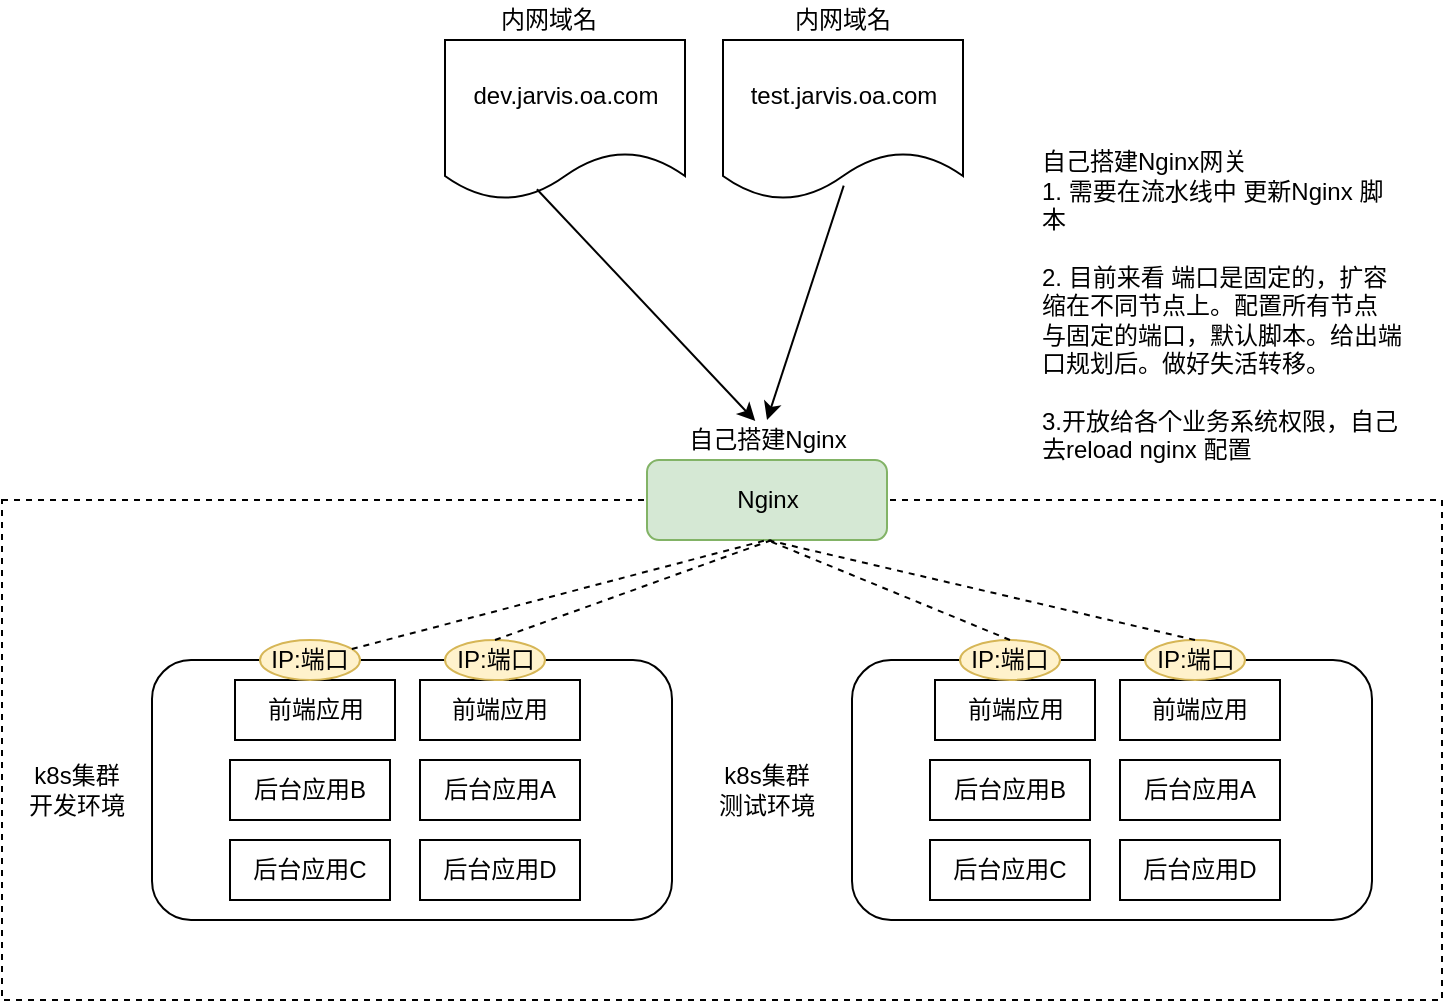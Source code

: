 <mxfile version="14.1.1" type="github">
  <diagram id="l2xPoOED2tzPMq1VouJg" name="Page-1">
    <mxGraphModel dx="1185" dy="662" grid="1" gridSize="10" guides="1" tooltips="1" connect="1" arrows="1" fold="1" page="1" pageScale="1" pageWidth="827" pageHeight="1169" math="0" shadow="0">
      <root>
        <mxCell id="0" />
        <mxCell id="1" parent="0" />
        <mxCell id="_soJR6rPgarh7yNmM4_I-2" value="" style="rounded=1;whiteSpace=wrap;html=1;" vertex="1" parent="1">
          <mxGeometry x="160" y="350" width="260" height="130" as="geometry" />
        </mxCell>
        <mxCell id="_soJR6rPgarh7yNmM4_I-4" value="k8s集群&lt;br&gt;开发环境" style="text;html=1;strokeColor=none;fillColor=none;align=center;verticalAlign=middle;whiteSpace=wrap;rounded=0;" vertex="1" parent="1">
          <mxGeometry x="85" y="395" width="75" height="40" as="geometry" />
        </mxCell>
        <mxCell id="_soJR6rPgarh7yNmM4_I-6" value="后台应用A" style="rounded=0;whiteSpace=wrap;html=1;" vertex="1" parent="1">
          <mxGeometry x="294" y="400" width="80" height="30" as="geometry" />
        </mxCell>
        <mxCell id="_soJR6rPgarh7yNmM4_I-8" value="后台应用B" style="rounded=0;whiteSpace=wrap;html=1;" vertex="1" parent="1">
          <mxGeometry x="199" y="400" width="80" height="30" as="geometry" />
        </mxCell>
        <mxCell id="_soJR6rPgarh7yNmM4_I-9" value="后台应用C" style="rounded=0;whiteSpace=wrap;html=1;" vertex="1" parent="1">
          <mxGeometry x="199" y="440" width="80" height="30" as="geometry" />
        </mxCell>
        <mxCell id="_soJR6rPgarh7yNmM4_I-10" value="前端应用" style="rounded=0;whiteSpace=wrap;html=1;" vertex="1" parent="1">
          <mxGeometry x="201.5" y="360" width="80" height="30" as="geometry" />
        </mxCell>
        <mxCell id="_soJR6rPgarh7yNmM4_I-12" value="后台应用D" style="rounded=0;whiteSpace=wrap;html=1;" vertex="1" parent="1">
          <mxGeometry x="294" y="440" width="80" height="30" as="geometry" />
        </mxCell>
        <mxCell id="_soJR6rPgarh7yNmM4_I-16" value="" style="rounded=0;whiteSpace=wrap;html=1;dashed=1;fillColor=none;" vertex="1" parent="1">
          <mxGeometry x="85" y="270" width="720" height="250" as="geometry" />
        </mxCell>
        <mxCell id="_soJR6rPgarh7yNmM4_I-18" value="IP:端口" style="ellipse;whiteSpace=wrap;html=1;fillColor=#fff2cc;strokeColor=#d6b656;" vertex="1" parent="1">
          <mxGeometry x="214" y="340" width="50" height="20" as="geometry" />
        </mxCell>
        <mxCell id="_soJR6rPgarh7yNmM4_I-19" value="Nginx" style="rounded=1;whiteSpace=wrap;html=1;fillColor=#d5e8d4;strokeColor=#82b366;" vertex="1" parent="1">
          <mxGeometry x="407.5" y="250" width="120" height="40" as="geometry" />
        </mxCell>
        <mxCell id="_soJR6rPgarh7yNmM4_I-29" value="前端应用" style="rounded=0;whiteSpace=wrap;html=1;" vertex="1" parent="1">
          <mxGeometry x="294" y="360" width="80" height="30" as="geometry" />
        </mxCell>
        <mxCell id="_soJR6rPgarh7yNmM4_I-30" value="IP:端口" style="ellipse;whiteSpace=wrap;html=1;fillColor=#fff2cc;strokeColor=#d6b656;" vertex="1" parent="1">
          <mxGeometry x="306.5" y="340" width="50" height="20" as="geometry" />
        </mxCell>
        <mxCell id="_soJR6rPgarh7yNmM4_I-31" value="" style="rounded=1;whiteSpace=wrap;html=1;" vertex="1" parent="1">
          <mxGeometry x="510" y="350" width="260" height="130" as="geometry" />
        </mxCell>
        <mxCell id="_soJR6rPgarh7yNmM4_I-32" value="k8s集群&lt;br&gt;测试环境" style="text;html=1;strokeColor=none;fillColor=none;align=center;verticalAlign=middle;whiteSpace=wrap;rounded=0;" vertex="1" parent="1">
          <mxGeometry x="430" y="400" width="75" height="30" as="geometry" />
        </mxCell>
        <mxCell id="_soJR6rPgarh7yNmM4_I-33" value="后台应用A" style="rounded=0;whiteSpace=wrap;html=1;" vertex="1" parent="1">
          <mxGeometry x="644" y="400" width="80" height="30" as="geometry" />
        </mxCell>
        <mxCell id="_soJR6rPgarh7yNmM4_I-34" value="后台应用B" style="rounded=0;whiteSpace=wrap;html=1;" vertex="1" parent="1">
          <mxGeometry x="549" y="400" width="80" height="30" as="geometry" />
        </mxCell>
        <mxCell id="_soJR6rPgarh7yNmM4_I-35" value="后台应用C" style="rounded=0;whiteSpace=wrap;html=1;" vertex="1" parent="1">
          <mxGeometry x="549" y="440" width="80" height="30" as="geometry" />
        </mxCell>
        <mxCell id="_soJR6rPgarh7yNmM4_I-36" value="前端应用" style="rounded=0;whiteSpace=wrap;html=1;" vertex="1" parent="1">
          <mxGeometry x="551.5" y="360" width="80" height="30" as="geometry" />
        </mxCell>
        <mxCell id="_soJR6rPgarh7yNmM4_I-37" value="后台应用D" style="rounded=0;whiteSpace=wrap;html=1;" vertex="1" parent="1">
          <mxGeometry x="644" y="440" width="80" height="30" as="geometry" />
        </mxCell>
        <mxCell id="_soJR6rPgarh7yNmM4_I-38" value="IP:端口" style="ellipse;whiteSpace=wrap;html=1;fillColor=#fff2cc;strokeColor=#d6b656;" vertex="1" parent="1">
          <mxGeometry x="564" y="340" width="50" height="20" as="geometry" />
        </mxCell>
        <mxCell id="_soJR6rPgarh7yNmM4_I-39" value="前端应用" style="rounded=0;whiteSpace=wrap;html=1;" vertex="1" parent="1">
          <mxGeometry x="644" y="360" width="80" height="30" as="geometry" />
        </mxCell>
        <mxCell id="_soJR6rPgarh7yNmM4_I-40" value="IP:端口" style="ellipse;whiteSpace=wrap;html=1;fillColor=#fff2cc;strokeColor=#d6b656;" vertex="1" parent="1">
          <mxGeometry x="656.5" y="340" width="50" height="20" as="geometry" />
        </mxCell>
        <mxCell id="_soJR6rPgarh7yNmM4_I-42" value="自己搭建Nginx" style="text;html=1;strokeColor=none;fillColor=none;align=center;verticalAlign=middle;whiteSpace=wrap;rounded=0;" vertex="1" parent="1">
          <mxGeometry x="407.5" y="230" width="120" height="20" as="geometry" />
        </mxCell>
        <mxCell id="_soJR6rPgarh7yNmM4_I-43" value="&lt;br&gt;自己搭建Nginx网关&lt;br&gt;1. 需要在流水线中 更新Nginx 脚本&lt;br&gt;&lt;br&gt;2. 目前来看 端口是固定的，扩容缩在不同节点上。配置所有节点 与固定的端口，默认脚本。给出端口规划后。做好失活转移。&lt;br&gt;&lt;br&gt;3.开放给各个业务系统权限，自己去reload nginx 配置" style="text;html=1;strokeColor=none;fillColor=none;spacing=5;spacingTop=-20;whiteSpace=wrap;overflow=hidden;rounded=0;" vertex="1" parent="1">
          <mxGeometry x="600" y="90" width="190" height="170" as="geometry" />
        </mxCell>
        <mxCell id="_soJR6rPgarh7yNmM4_I-45" value="dev.jarvis.oa.com" style="shape=document;whiteSpace=wrap;html=1;boundedLbl=1;fillColor=none;" vertex="1" parent="1">
          <mxGeometry x="306.5" y="40" width="120" height="80" as="geometry" />
        </mxCell>
        <mxCell id="_soJR6rPgarh7yNmM4_I-46" value="test.jarvis.oa.com" style="shape=document;whiteSpace=wrap;html=1;boundedLbl=1;fillColor=none;" vertex="1" parent="1">
          <mxGeometry x="445.5" y="40" width="120" height="80" as="geometry" />
        </mxCell>
        <mxCell id="_soJR6rPgarh7yNmM4_I-47" value="内网域名" style="text;html=1;strokeColor=none;fillColor=none;align=center;verticalAlign=middle;whiteSpace=wrap;rounded=0;" vertex="1" parent="1">
          <mxGeometry x="330" y="20" width="57" height="20" as="geometry" />
        </mxCell>
        <mxCell id="_soJR6rPgarh7yNmM4_I-48" value="内网域名" style="text;html=1;strokeColor=none;fillColor=none;align=center;verticalAlign=middle;whiteSpace=wrap;rounded=0;" vertex="1" parent="1">
          <mxGeometry x="477" y="20" width="57" height="20" as="geometry" />
        </mxCell>
        <mxCell id="_soJR6rPgarh7yNmM4_I-49" value="" style="endArrow=classic;html=1;exitX=0.383;exitY=0.933;exitDx=0;exitDy=0;exitPerimeter=0;entryX=0.451;entryY=0.025;entryDx=0;entryDy=0;entryPerimeter=0;" edge="1" parent="1" source="_soJR6rPgarh7yNmM4_I-45" target="_soJR6rPgarh7yNmM4_I-42">
          <mxGeometry width="50" height="50" relative="1" as="geometry">
            <mxPoint x="480" y="310" as="sourcePoint" />
            <mxPoint x="530" y="260" as="targetPoint" />
          </mxGeometry>
        </mxCell>
        <mxCell id="_soJR6rPgarh7yNmM4_I-50" value="" style="endArrow=classic;html=1;exitX=0.503;exitY=0.91;exitDx=0;exitDy=0;exitPerimeter=0;entryX=0.5;entryY=0;entryDx=0;entryDy=0;" edge="1" parent="1" source="_soJR6rPgarh7yNmM4_I-46" target="_soJR6rPgarh7yNmM4_I-42">
          <mxGeometry width="50" height="50" relative="1" as="geometry">
            <mxPoint x="480" y="390" as="sourcePoint" />
            <mxPoint x="530" y="340" as="targetPoint" />
          </mxGeometry>
        </mxCell>
        <mxCell id="_soJR6rPgarh7yNmM4_I-51" value="" style="endArrow=none;dashed=1;html=1;entryX=0.5;entryY=1;entryDx=0;entryDy=0;" edge="1" parent="1" source="_soJR6rPgarh7yNmM4_I-18" target="_soJR6rPgarh7yNmM4_I-19">
          <mxGeometry width="50" height="50" relative="1" as="geometry">
            <mxPoint x="480" y="390" as="sourcePoint" />
            <mxPoint x="530" y="340" as="targetPoint" />
          </mxGeometry>
        </mxCell>
        <mxCell id="_soJR6rPgarh7yNmM4_I-52" value="" style="endArrow=none;dashed=1;html=1;exitX=0.5;exitY=0;exitDx=0;exitDy=0;" edge="1" parent="1" source="_soJR6rPgarh7yNmM4_I-30">
          <mxGeometry width="50" height="50" relative="1" as="geometry">
            <mxPoint x="269.895" y="354.509" as="sourcePoint" />
            <mxPoint x="470" y="290" as="targetPoint" />
          </mxGeometry>
        </mxCell>
        <mxCell id="_soJR6rPgarh7yNmM4_I-53" value="" style="endArrow=none;dashed=1;html=1;exitX=0.5;exitY=0;exitDx=0;exitDy=0;entryX=0.5;entryY=1;entryDx=0;entryDy=0;" edge="1" parent="1" source="_soJR6rPgarh7yNmM4_I-38" target="_soJR6rPgarh7yNmM4_I-19">
          <mxGeometry width="50" height="50" relative="1" as="geometry">
            <mxPoint x="341.5" y="350.0" as="sourcePoint" />
            <mxPoint x="480" y="300.0" as="targetPoint" />
          </mxGeometry>
        </mxCell>
        <mxCell id="_soJR6rPgarh7yNmM4_I-54" value="" style="endArrow=none;dashed=1;html=1;exitX=0.5;exitY=0;exitDx=0;exitDy=0;entryX=0.5;entryY=1;entryDx=0;entryDy=0;" edge="1" parent="1" source="_soJR6rPgarh7yNmM4_I-40" target="_soJR6rPgarh7yNmM4_I-19">
          <mxGeometry width="50" height="50" relative="1" as="geometry">
            <mxPoint x="599.0" y="350.0" as="sourcePoint" />
            <mxPoint x="477.5" y="300.0" as="targetPoint" />
          </mxGeometry>
        </mxCell>
      </root>
    </mxGraphModel>
  </diagram>
</mxfile>
